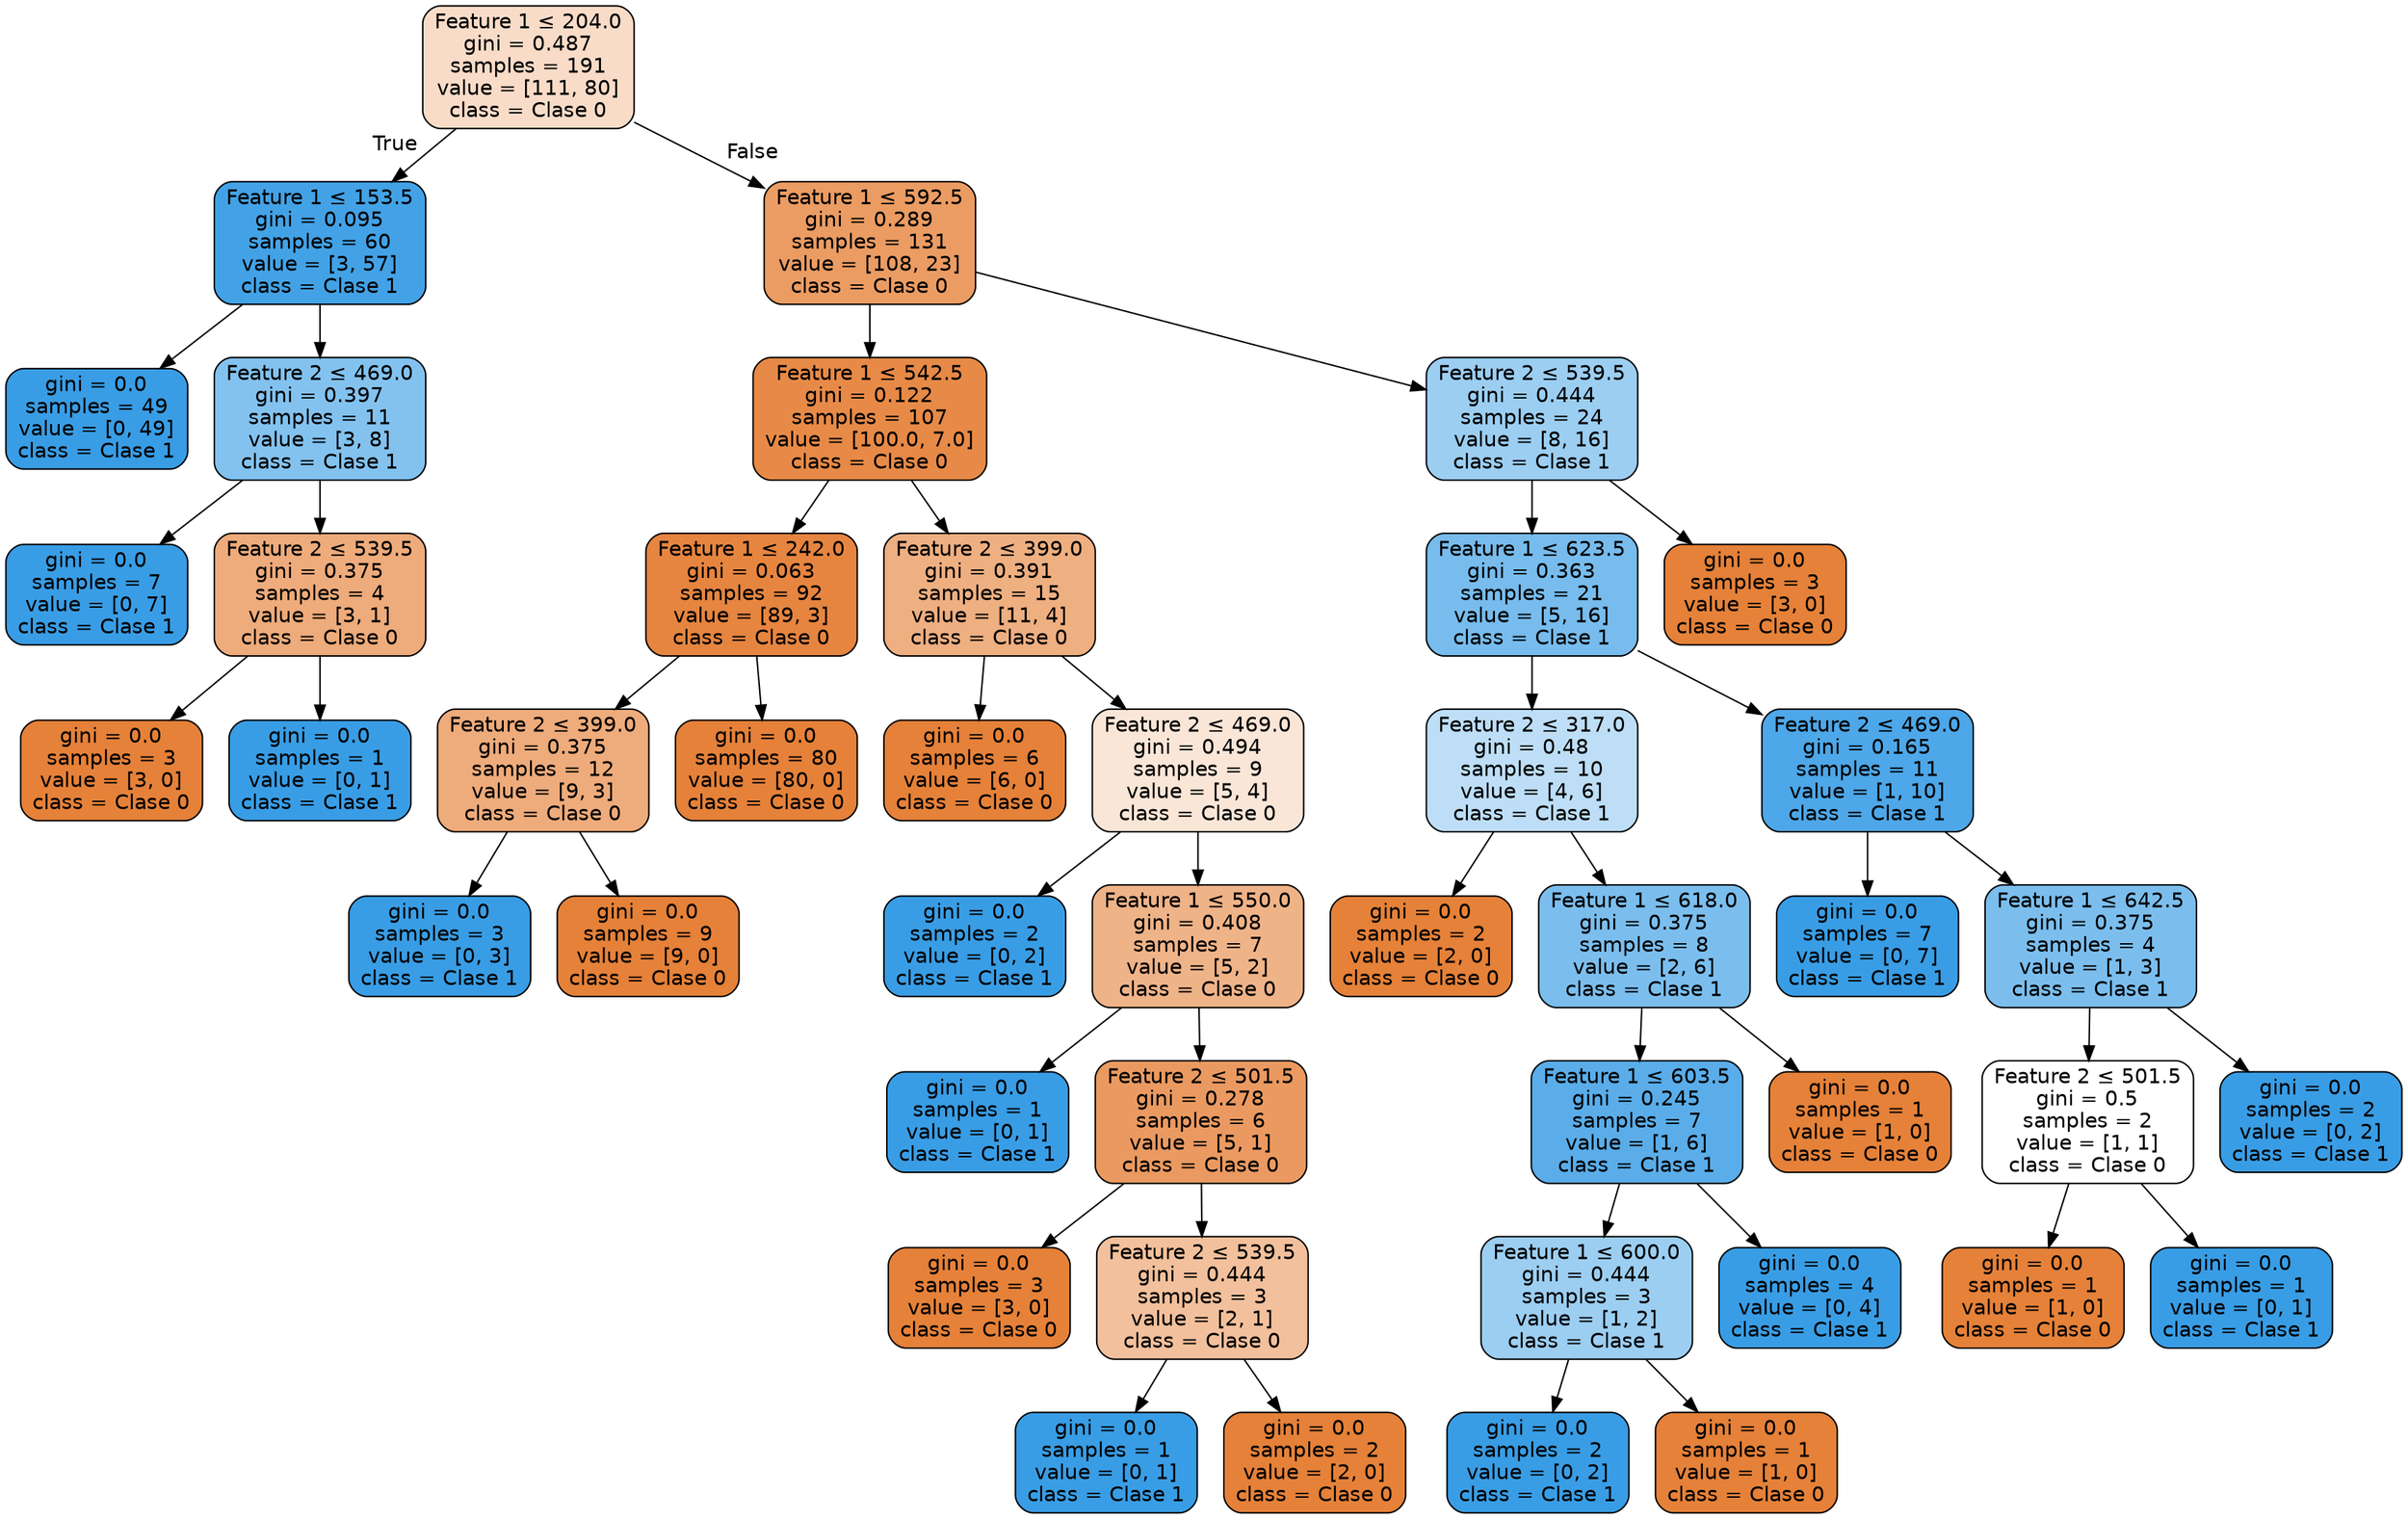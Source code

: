 digraph Tree {
node [shape=box, style="filled, rounded", color="black", fontname="helvetica"] ;
edge [fontname="helvetica"] ;
0 [label=<Feature 1 &le; 204.0<br/>gini = 0.487<br/>samples = 191<br/>value = [111, 80]<br/>class = Clase 0>, fillcolor="#f8dcc8"] ;
1 [label=<Feature 1 &le; 153.5<br/>gini = 0.095<br/>samples = 60<br/>value = [3, 57]<br/>class = Clase 1>, fillcolor="#43a2e6"] ;
0 -> 1 [labeldistance=2.5, labelangle=45, headlabel="True"] ;
2 [label=<gini = 0.0<br/>samples = 49<br/>value = [0, 49]<br/>class = Clase 1>, fillcolor="#399de5"] ;
1 -> 2 ;
3 [label=<Feature 2 &le; 469.0<br/>gini = 0.397<br/>samples = 11<br/>value = [3, 8]<br/>class = Clase 1>, fillcolor="#83c2ef"] ;
1 -> 3 ;
4 [label=<gini = 0.0<br/>samples = 7<br/>value = [0, 7]<br/>class = Clase 1>, fillcolor="#399de5"] ;
3 -> 4 ;
5 [label=<Feature 2 &le; 539.5<br/>gini = 0.375<br/>samples = 4<br/>value = [3, 1]<br/>class = Clase 0>, fillcolor="#eeab7b"] ;
3 -> 5 ;
6 [label=<gini = 0.0<br/>samples = 3<br/>value = [3, 0]<br/>class = Clase 0>, fillcolor="#e58139"] ;
5 -> 6 ;
7 [label=<gini = 0.0<br/>samples = 1<br/>value = [0, 1]<br/>class = Clase 1>, fillcolor="#399de5"] ;
5 -> 7 ;
8 [label=<Feature 1 &le; 592.5<br/>gini = 0.289<br/>samples = 131<br/>value = [108, 23]<br/>class = Clase 0>, fillcolor="#eb9c63"] ;
0 -> 8 [labeldistance=2.5, labelangle=-45, headlabel="False"] ;
9 [label=<Feature 1 &le; 542.5<br/>gini = 0.122<br/>samples = 107<br/>value = [100.0, 7.0]<br/>class = Clase 0>, fillcolor="#e78a47"] ;
8 -> 9 ;
10 [label=<Feature 1 &le; 242.0<br/>gini = 0.063<br/>samples = 92<br/>value = [89, 3]<br/>class = Clase 0>, fillcolor="#e68540"] ;
9 -> 10 ;
11 [label=<Feature 2 &le; 399.0<br/>gini = 0.375<br/>samples = 12<br/>value = [9, 3]<br/>class = Clase 0>, fillcolor="#eeab7b"] ;
10 -> 11 ;
12 [label=<gini = 0.0<br/>samples = 3<br/>value = [0, 3]<br/>class = Clase 1>, fillcolor="#399de5"] ;
11 -> 12 ;
13 [label=<gini = 0.0<br/>samples = 9<br/>value = [9, 0]<br/>class = Clase 0>, fillcolor="#e58139"] ;
11 -> 13 ;
14 [label=<gini = 0.0<br/>samples = 80<br/>value = [80, 0]<br/>class = Clase 0>, fillcolor="#e58139"] ;
10 -> 14 ;
15 [label=<Feature 2 &le; 399.0<br/>gini = 0.391<br/>samples = 15<br/>value = [11, 4]<br/>class = Clase 0>, fillcolor="#eeaf81"] ;
9 -> 15 ;
16 [label=<gini = 0.0<br/>samples = 6<br/>value = [6, 0]<br/>class = Clase 0>, fillcolor="#e58139"] ;
15 -> 16 ;
17 [label=<Feature 2 &le; 469.0<br/>gini = 0.494<br/>samples = 9<br/>value = [5, 4]<br/>class = Clase 0>, fillcolor="#fae6d7"] ;
15 -> 17 ;
18 [label=<gini = 0.0<br/>samples = 2<br/>value = [0, 2]<br/>class = Clase 1>, fillcolor="#399de5"] ;
17 -> 18 ;
19 [label=<Feature 1 &le; 550.0<br/>gini = 0.408<br/>samples = 7<br/>value = [5, 2]<br/>class = Clase 0>, fillcolor="#efb388"] ;
17 -> 19 ;
20 [label=<gini = 0.0<br/>samples = 1<br/>value = [0, 1]<br/>class = Clase 1>, fillcolor="#399de5"] ;
19 -> 20 ;
21 [label=<Feature 2 &le; 501.5<br/>gini = 0.278<br/>samples = 6<br/>value = [5, 1]<br/>class = Clase 0>, fillcolor="#ea9a61"] ;
19 -> 21 ;
22 [label=<gini = 0.0<br/>samples = 3<br/>value = [3, 0]<br/>class = Clase 0>, fillcolor="#e58139"] ;
21 -> 22 ;
23 [label=<Feature 2 &le; 539.5<br/>gini = 0.444<br/>samples = 3<br/>value = [2, 1]<br/>class = Clase 0>, fillcolor="#f2c09c"] ;
21 -> 23 ;
24 [label=<gini = 0.0<br/>samples = 1<br/>value = [0, 1]<br/>class = Clase 1>, fillcolor="#399de5"] ;
23 -> 24 ;
25 [label=<gini = 0.0<br/>samples = 2<br/>value = [2, 0]<br/>class = Clase 0>, fillcolor="#e58139"] ;
23 -> 25 ;
26 [label=<Feature 2 &le; 539.5<br/>gini = 0.444<br/>samples = 24<br/>value = [8, 16]<br/>class = Clase 1>, fillcolor="#9ccef2"] ;
8 -> 26 ;
27 [label=<Feature 1 &le; 623.5<br/>gini = 0.363<br/>samples = 21<br/>value = [5, 16]<br/>class = Clase 1>, fillcolor="#77bced"] ;
26 -> 27 ;
28 [label=<Feature 2 &le; 317.0<br/>gini = 0.48<br/>samples = 10<br/>value = [4, 6]<br/>class = Clase 1>, fillcolor="#bddef6"] ;
27 -> 28 ;
29 [label=<gini = 0.0<br/>samples = 2<br/>value = [2, 0]<br/>class = Clase 0>, fillcolor="#e58139"] ;
28 -> 29 ;
30 [label=<Feature 1 &le; 618.0<br/>gini = 0.375<br/>samples = 8<br/>value = [2, 6]<br/>class = Clase 1>, fillcolor="#7bbeee"] ;
28 -> 30 ;
31 [label=<Feature 1 &le; 603.5<br/>gini = 0.245<br/>samples = 7<br/>value = [1, 6]<br/>class = Clase 1>, fillcolor="#5aade9"] ;
30 -> 31 ;
32 [label=<Feature 1 &le; 600.0<br/>gini = 0.444<br/>samples = 3<br/>value = [1, 2]<br/>class = Clase 1>, fillcolor="#9ccef2"] ;
31 -> 32 ;
33 [label=<gini = 0.0<br/>samples = 2<br/>value = [0, 2]<br/>class = Clase 1>, fillcolor="#399de5"] ;
32 -> 33 ;
34 [label=<gini = 0.0<br/>samples = 1<br/>value = [1, 0]<br/>class = Clase 0>, fillcolor="#e58139"] ;
32 -> 34 ;
35 [label=<gini = 0.0<br/>samples = 4<br/>value = [0, 4]<br/>class = Clase 1>, fillcolor="#399de5"] ;
31 -> 35 ;
36 [label=<gini = 0.0<br/>samples = 1<br/>value = [1, 0]<br/>class = Clase 0>, fillcolor="#e58139"] ;
30 -> 36 ;
37 [label=<Feature 2 &le; 469.0<br/>gini = 0.165<br/>samples = 11<br/>value = [1, 10]<br/>class = Clase 1>, fillcolor="#4da7e8"] ;
27 -> 37 ;
38 [label=<gini = 0.0<br/>samples = 7<br/>value = [0, 7]<br/>class = Clase 1>, fillcolor="#399de5"] ;
37 -> 38 ;
39 [label=<Feature 1 &le; 642.5<br/>gini = 0.375<br/>samples = 4<br/>value = [1, 3]<br/>class = Clase 1>, fillcolor="#7bbeee"] ;
37 -> 39 ;
40 [label=<Feature 2 &le; 501.5<br/>gini = 0.5<br/>samples = 2<br/>value = [1, 1]<br/>class = Clase 0>, fillcolor="#ffffff"] ;
39 -> 40 ;
41 [label=<gini = 0.0<br/>samples = 1<br/>value = [1, 0]<br/>class = Clase 0>, fillcolor="#e58139"] ;
40 -> 41 ;
42 [label=<gini = 0.0<br/>samples = 1<br/>value = [0, 1]<br/>class = Clase 1>, fillcolor="#399de5"] ;
40 -> 42 ;
43 [label=<gini = 0.0<br/>samples = 2<br/>value = [0, 2]<br/>class = Clase 1>, fillcolor="#399de5"] ;
39 -> 43 ;
44 [label=<gini = 0.0<br/>samples = 3<br/>value = [3, 0]<br/>class = Clase 0>, fillcolor="#e58139"] ;
26 -> 44 ;
}
